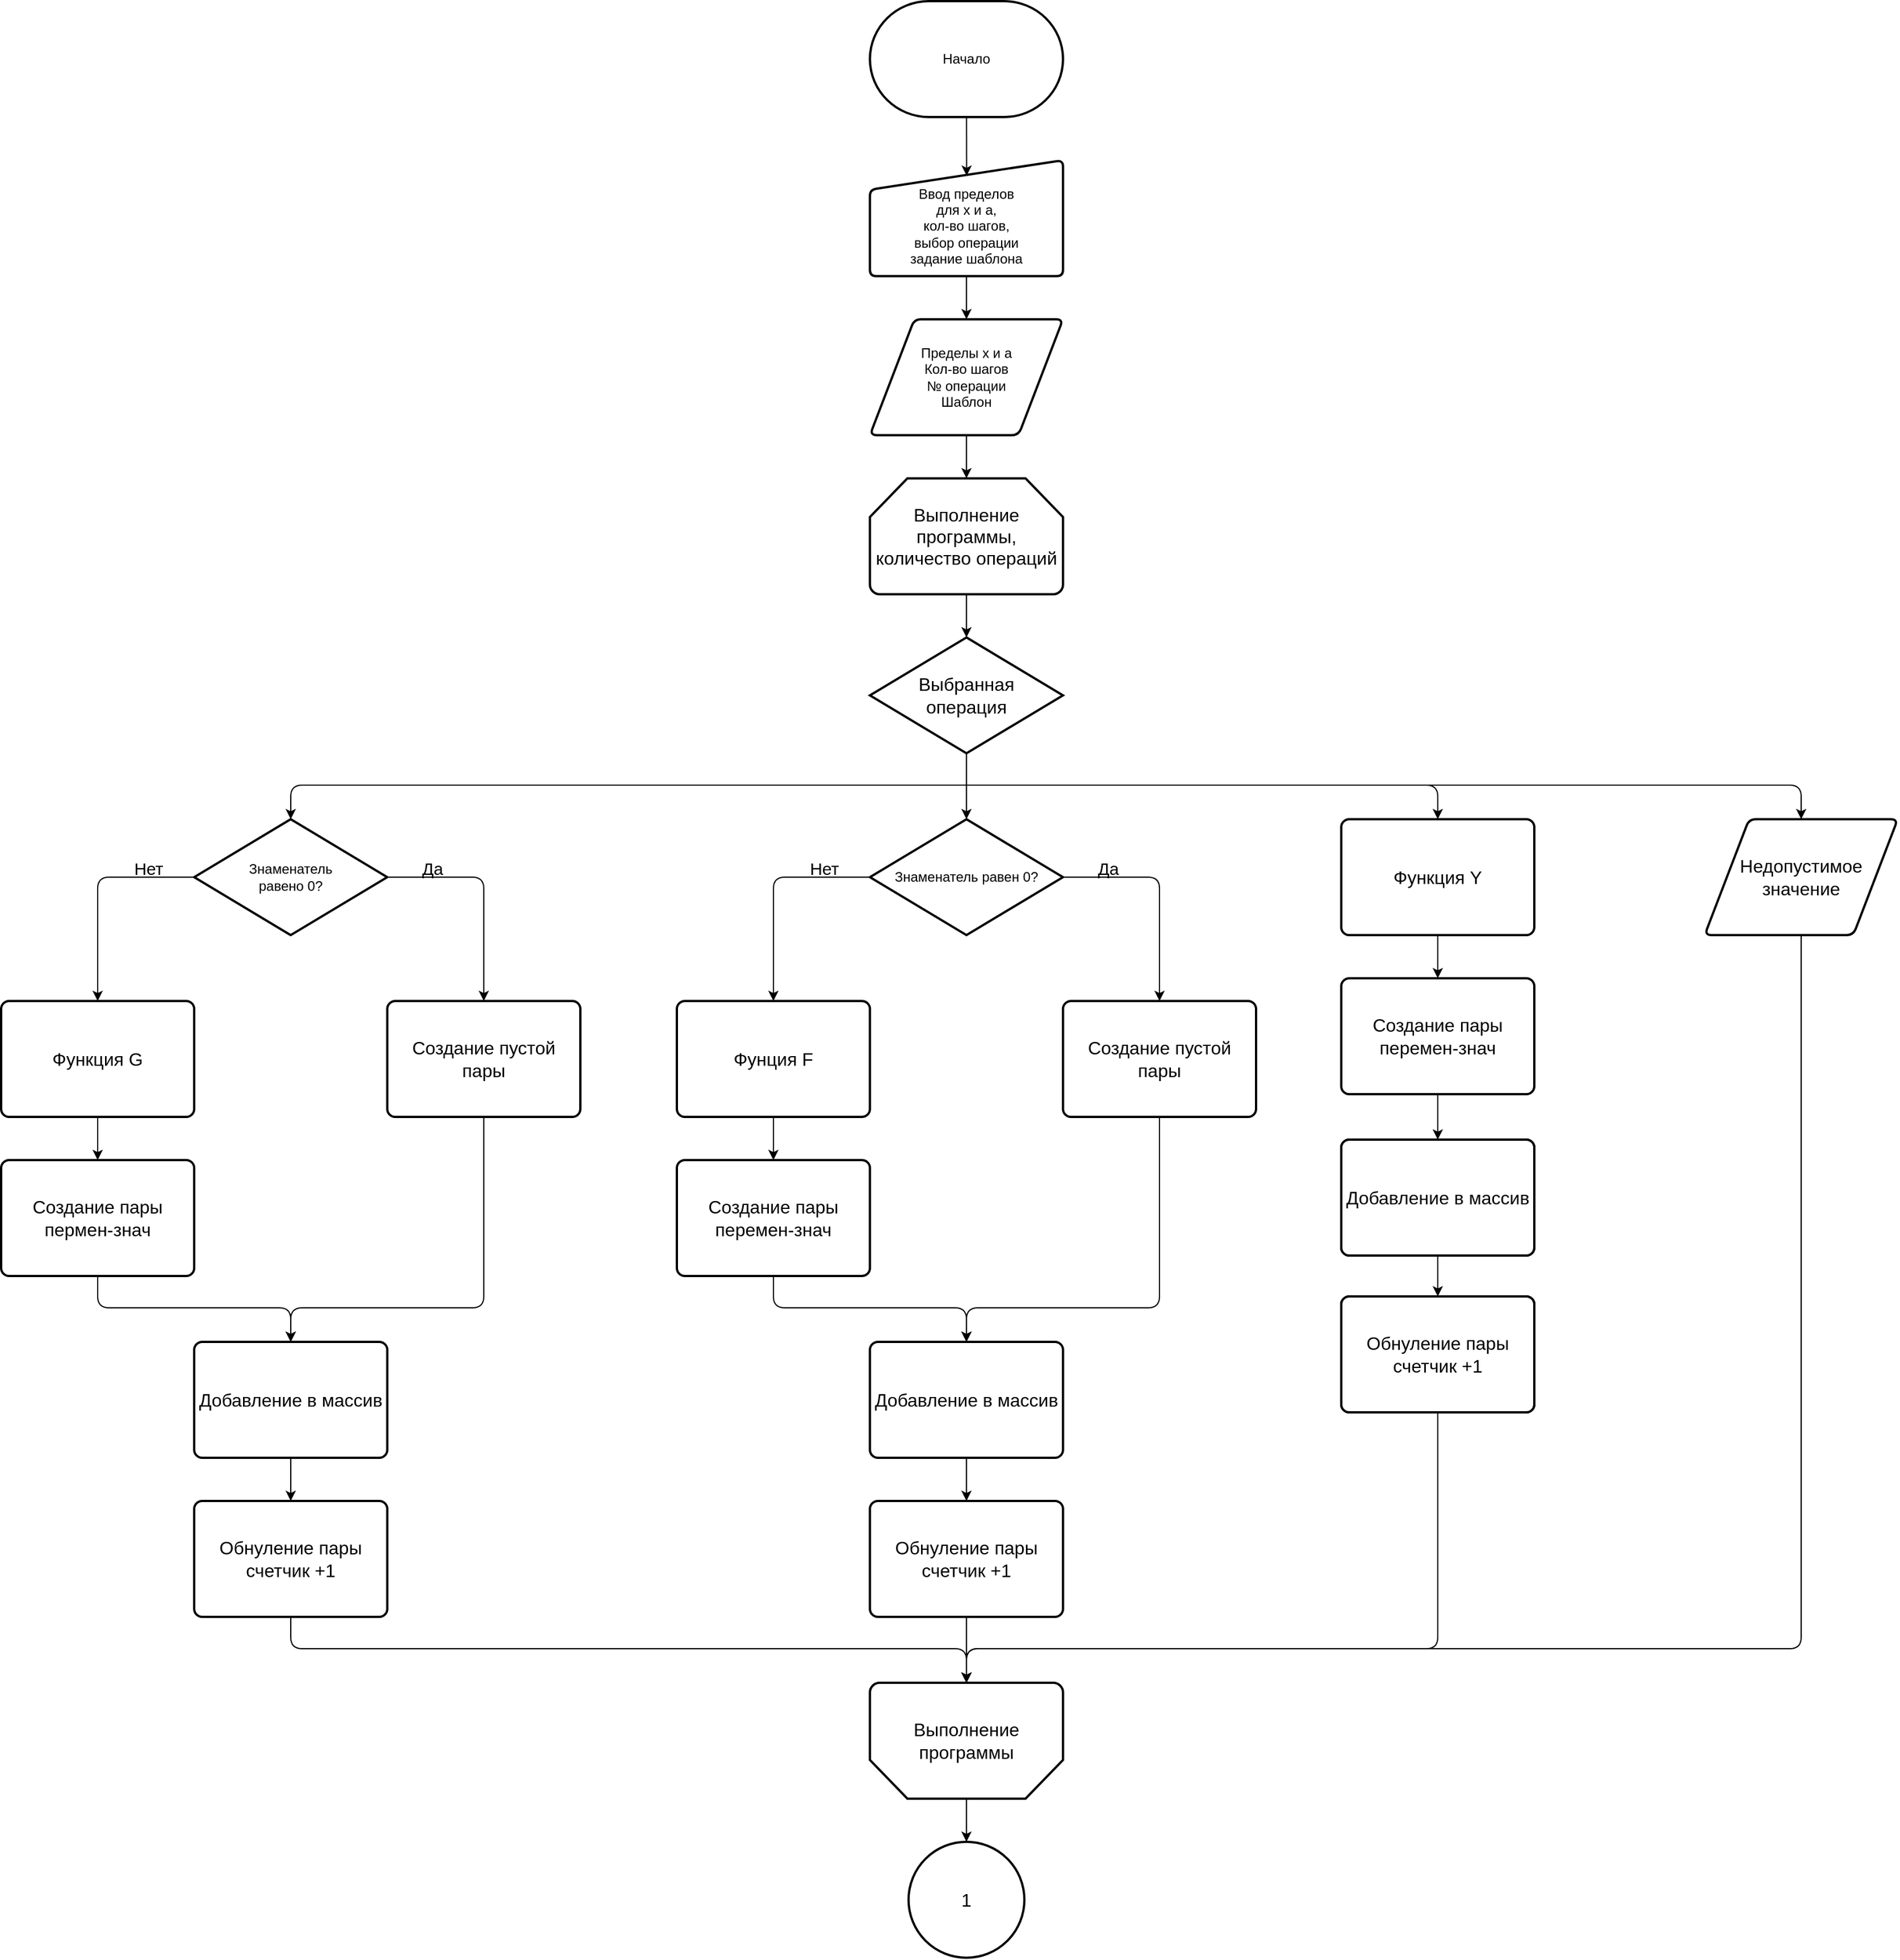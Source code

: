 <mxfile>
    <diagram id="3KQ6l-z81Jsz60mH5ny0" name="Page-1">
        <mxGraphModel dx="2930" dy="1179" grid="1" gridSize="10" guides="1" tooltips="1" connect="1" arrows="1" fold="1" page="1" pageScale="1" pageWidth="850" pageHeight="1100" math="0" shadow="0">
            <root>
                <mxCell id="0"/>
                <mxCell id="1" parent="0"/>
                <mxCell id="_K2zp6BUFUGSj3P7to0--57" style="edgeStyle=none;html=1;entryX=0.501;entryY=0.134;entryDx=0;entryDy=0;entryPerimeter=0;" edge="1" parent="1" source="3" target="4">
                    <mxGeometry relative="1" as="geometry"/>
                </mxCell>
                <mxCell id="3" value="Начало" style="strokeWidth=2;html=1;shape=mxgraph.flowchart.terminator;whiteSpace=wrap;" vertex="1" parent="1">
                    <mxGeometry x="375" y="40" width="170" height="102" as="geometry"/>
                </mxCell>
                <mxCell id="_K2zp6BUFUGSj3P7to0--58" value="" style="edgeStyle=none;html=1;" edge="1" parent="1" source="4" target="6">
                    <mxGeometry relative="1" as="geometry"/>
                </mxCell>
                <mxCell id="4" value="Ввод пределов&lt;br&gt;для x и a,&lt;br&gt;кол-во шагов,&lt;br&gt;выбор операции&lt;br&gt;задание шаблона" style="html=1;strokeWidth=2;shape=manualInput;whiteSpace=wrap;rounded=1;size=26;arcSize=11;spacing=0;spacingBottom=0;spacingTop=13;" vertex="1" parent="1">
                    <mxGeometry x="375" y="180" width="170" height="102" as="geometry"/>
                </mxCell>
                <mxCell id="_K2zp6BUFUGSj3P7to0--59" value="" style="edgeStyle=none;html=1;" edge="1" parent="1" source="6" target="11">
                    <mxGeometry relative="1" as="geometry"/>
                </mxCell>
                <mxCell id="6" value="Пределы x и a&lt;br&gt;Кол-во шагов&lt;br&gt;№ операции&lt;br&gt;Шаблон" style="shape=parallelogram;html=1;strokeWidth=2;perimeter=parallelogramPerimeter;whiteSpace=wrap;rounded=1;arcSize=12;size=0.23;" vertex="1" parent="1">
                    <mxGeometry x="375" y="320" width="170" height="102" as="geometry"/>
                </mxCell>
                <mxCell id="_K2zp6BUFUGSj3P7to0--60" value="" style="edgeStyle=none;html=1;" edge="1" parent="1" source="11" target="20">
                    <mxGeometry relative="1" as="geometry"/>
                </mxCell>
                <mxCell id="11" value="Выполнение программы,&lt;br style=&quot;font-size: 16px;&quot;&gt;количество операций" style="strokeWidth=2;html=1;shape=mxgraph.flowchart.loop_limit;whiteSpace=wrap;fontSize=16;" vertex="1" parent="1">
                    <mxGeometry x="375" y="460" width="170" height="102" as="geometry"/>
                </mxCell>
                <mxCell id="_K2zp6BUFUGSj3P7to0--61" style="edgeStyle=none;html=1;entryX=0.5;entryY=0;entryDx=0;entryDy=0;entryPerimeter=0;" edge="1" parent="1" target="22">
                    <mxGeometry relative="1" as="geometry">
                        <mxPoint x="460" y="730" as="sourcePoint"/>
                        <Array as="points">
                            <mxPoint x="-135" y="730"/>
                        </Array>
                    </mxGeometry>
                </mxCell>
                <mxCell id="_K2zp6BUFUGSj3P7to0--63" style="edgeStyle=none;html=1;entryX=0.5;entryY=0;entryDx=0;entryDy=0;entryPerimeter=0;" edge="1" parent="1" source="20" target="21">
                    <mxGeometry relative="1" as="geometry"/>
                </mxCell>
                <mxCell id="_K2zp6BUFUGSj3P7to0--64" style="edgeStyle=none;html=1;entryX=0.5;entryY=0;entryDx=0;entryDy=0;" edge="1" parent="1" target="54">
                    <mxGeometry relative="1" as="geometry">
                        <mxPoint x="460" y="730" as="sourcePoint"/>
                        <Array as="points">
                            <mxPoint x="875" y="730"/>
                        </Array>
                    </mxGeometry>
                </mxCell>
                <mxCell id="_K2zp6BUFUGSj3P7to0--65" style="edgeStyle=none;html=1;entryX=0.5;entryY=0;entryDx=0;entryDy=0;" edge="1" parent="1" target="55">
                    <mxGeometry relative="1" as="geometry">
                        <mxPoint x="460" y="730" as="sourcePoint"/>
                        <Array as="points">
                            <mxPoint x="1195" y="730"/>
                        </Array>
                    </mxGeometry>
                </mxCell>
                <mxCell id="20" value="Выбранная&lt;br style=&quot;font-size: 16px;&quot;&gt;операция" style="strokeWidth=2;html=1;shape=mxgraph.flowchart.decision;whiteSpace=wrap;fontSize=16;" vertex="1" parent="1">
                    <mxGeometry x="375" y="600" width="170" height="102" as="geometry"/>
                </mxCell>
                <mxCell id="_K2zp6BUFUGSj3P7to0--77" style="edgeStyle=none;html=1;entryX=0.5;entryY=0;entryDx=0;entryDy=0;fontSize=15;exitX=0;exitY=0.5;exitDx=0;exitDy=0;exitPerimeter=0;" edge="1" parent="1" source="21" target="26">
                    <mxGeometry relative="1" as="geometry">
                        <mxPoint x="370" y="811" as="sourcePoint"/>
                        <Array as="points">
                            <mxPoint x="290" y="811"/>
                        </Array>
                    </mxGeometry>
                </mxCell>
                <mxCell id="_K2zp6BUFUGSj3P7to0--78" style="edgeStyle=none;html=1;entryX=0.5;entryY=0;entryDx=0;entryDy=0;fontSize=15;exitX=1;exitY=0.5;exitDx=0;exitDy=0;exitPerimeter=0;" edge="1" parent="1" source="21" target="35">
                    <mxGeometry relative="1" as="geometry">
                        <Array as="points">
                            <mxPoint x="630" y="811"/>
                        </Array>
                    </mxGeometry>
                </mxCell>
                <mxCell id="21" value="Знаменатель равен 0?" style="strokeWidth=2;html=1;shape=mxgraph.flowchart.decision;whiteSpace=wrap;" vertex="1" parent="1">
                    <mxGeometry x="375" y="760" width="170" height="102" as="geometry"/>
                </mxCell>
                <mxCell id="_K2zp6BUFUGSj3P7to0--66" style="edgeStyle=none;html=1;entryX=0.5;entryY=0;entryDx=0;entryDy=0;exitX=0;exitY=0.5;exitDx=0;exitDy=0;exitPerimeter=0;" edge="1" parent="1" source="22" target="28">
                    <mxGeometry relative="1" as="geometry">
                        <Array as="points">
                            <mxPoint x="-305" y="811"/>
                        </Array>
                    </mxGeometry>
                </mxCell>
                <mxCell id="_K2zp6BUFUGSj3P7to0--67" style="edgeStyle=none;html=1;entryX=0.5;entryY=0;entryDx=0;entryDy=0;exitX=1;exitY=0.5;exitDx=0;exitDy=0;exitPerimeter=0;" edge="1" parent="1" source="22" target="24">
                    <mxGeometry relative="1" as="geometry">
                        <Array as="points">
                            <mxPoint x="35" y="811"/>
                        </Array>
                    </mxGeometry>
                </mxCell>
                <mxCell id="22" value="Знаменатель&lt;br&gt;равено 0?" style="strokeWidth=2;html=1;shape=mxgraph.flowchart.decision;whiteSpace=wrap;" vertex="1" parent="1">
                    <mxGeometry x="-220" y="760" width="170" height="102" as="geometry"/>
                </mxCell>
                <mxCell id="_K2zp6BUFUGSj3P7to0--72" style="edgeStyle=none;html=1;entryX=0.5;entryY=0;entryDx=0;entryDy=0;fontSize=15;exitX=0.5;exitY=1;exitDx=0;exitDy=0;" edge="1" parent="1" source="24" target="44">
                    <mxGeometry relative="1" as="geometry">
                        <Array as="points">
                            <mxPoint x="35" y="1190"/>
                            <mxPoint x="-135" y="1190"/>
                        </Array>
                    </mxGeometry>
                </mxCell>
                <mxCell id="24" value="Создание пустой&lt;br style=&quot;font-size: 16px;&quot;&gt;пары" style="rounded=1;whiteSpace=wrap;html=1;absoluteArcSize=1;arcSize=14;strokeWidth=2;fontSize=16;" vertex="1" parent="1">
                    <mxGeometry x="-50" y="920" width="170" height="102" as="geometry"/>
                </mxCell>
                <mxCell id="_K2zp6BUFUGSj3P7to0--74" value="" style="edgeStyle=none;html=1;fontSize=15;" edge="1" parent="1" source="26" target="45">
                    <mxGeometry relative="1" as="geometry"/>
                </mxCell>
                <mxCell id="26" value="Фунция F" style="rounded=1;whiteSpace=wrap;html=1;absoluteArcSize=1;arcSize=14;strokeWidth=2;fontSize=16;" vertex="1" parent="1">
                    <mxGeometry x="205" y="920" width="170" height="102" as="geometry"/>
                </mxCell>
                <mxCell id="_K2zp6BUFUGSj3P7to0--71" value="" style="edgeStyle=none;html=1;fontSize=15;" edge="1" parent="1" source="28" target="43">
                    <mxGeometry relative="1" as="geometry"/>
                </mxCell>
                <mxCell id="28" value="Функция G" style="rounded=1;whiteSpace=wrap;html=1;absoluteArcSize=1;arcSize=14;strokeWidth=2;fontSize=16;" vertex="1" parent="1">
                    <mxGeometry x="-390" y="920" width="170" height="102" as="geometry"/>
                </mxCell>
                <mxCell id="_K2zp6BUFUGSj3P7to0--76" style="edgeStyle=none;html=1;fontSize=15;" edge="1" parent="1" source="35">
                    <mxGeometry relative="1" as="geometry">
                        <mxPoint x="460" y="1220" as="targetPoint"/>
                        <Array as="points">
                            <mxPoint x="630" y="1190"/>
                            <mxPoint x="460" y="1190"/>
                        </Array>
                    </mxGeometry>
                </mxCell>
                <mxCell id="35" value="Создание пустой пары" style="rounded=1;whiteSpace=wrap;html=1;absoluteArcSize=1;arcSize=14;strokeWidth=2;fontSize=16;" vertex="1" parent="1">
                    <mxGeometry x="545" y="920" width="170" height="102" as="geometry"/>
                </mxCell>
                <mxCell id="_K2zp6BUFUGSj3P7to0--73" style="edgeStyle=none;html=1;entryX=0.5;entryY=0;entryDx=0;entryDy=0;fontSize=15;exitX=0.5;exitY=1;exitDx=0;exitDy=0;" edge="1" parent="1" source="43" target="44">
                    <mxGeometry relative="1" as="geometry">
                        <Array as="points">
                            <mxPoint x="-305" y="1190"/>
                            <mxPoint x="-135" y="1190"/>
                        </Array>
                    </mxGeometry>
                </mxCell>
                <mxCell id="43" value="Создание пары&lt;br style=&quot;font-size: 16px;&quot;&gt;пермен-знач" style="rounded=1;whiteSpace=wrap;html=1;absoluteArcSize=1;arcSize=14;strokeWidth=2;fontSize=16;" vertex="1" parent="1">
                    <mxGeometry x="-390" y="1060" width="170" height="102" as="geometry"/>
                </mxCell>
                <mxCell id="_K2zp6BUFUGSj3P7to0--85" value="" style="edgeStyle=none;html=1;fontSize=15;" edge="1" parent="1" source="44" target="49">
                    <mxGeometry relative="1" as="geometry"/>
                </mxCell>
                <mxCell id="44" value="Добавление в массив" style="rounded=1;whiteSpace=wrap;html=1;absoluteArcSize=1;arcSize=14;strokeWidth=2;fontSize=16;" vertex="1" parent="1">
                    <mxGeometry x="-220" y="1220" width="170" height="102" as="geometry"/>
                </mxCell>
                <mxCell id="_K2zp6BUFUGSj3P7to0--75" style="edgeStyle=none;html=1;entryX=0.5;entryY=0;entryDx=0;entryDy=0;fontSize=15;exitX=0.5;exitY=1;exitDx=0;exitDy=0;" edge="1" parent="1" source="45" target="46">
                    <mxGeometry relative="1" as="geometry">
                        <Array as="points">
                            <mxPoint x="290" y="1190"/>
                            <mxPoint x="460" y="1190"/>
                        </Array>
                    </mxGeometry>
                </mxCell>
                <mxCell id="45" value="Создание пары&lt;br style=&quot;font-size: 16px;&quot;&gt;перемен-знач" style="rounded=1;whiteSpace=wrap;html=1;absoluteArcSize=1;arcSize=14;strokeWidth=2;fontSize=16;" vertex="1" parent="1">
                    <mxGeometry x="205" y="1060" width="170" height="102" as="geometry"/>
                </mxCell>
                <mxCell id="_K2zp6BUFUGSj3P7to0--84" value="" style="edgeStyle=none;html=1;fontSize=15;" edge="1" parent="1" source="46" target="52">
                    <mxGeometry relative="1" as="geometry"/>
                </mxCell>
                <mxCell id="46" value="Добавление в массив" style="rounded=1;whiteSpace=wrap;html=1;absoluteArcSize=1;arcSize=14;strokeWidth=2;fontSize=16;" vertex="1" parent="1">
                    <mxGeometry x="375" y="1220" width="170" height="102" as="geometry"/>
                </mxCell>
                <mxCell id="_K2zp6BUFUGSj3P7to0--82" value="" style="edgeStyle=none;html=1;fontSize=15;" edge="1" parent="1" source="47" target="48">
                    <mxGeometry relative="1" as="geometry"/>
                </mxCell>
                <mxCell id="47" value="Создание пары&lt;br style=&quot;font-size: 16px;&quot;&gt;перемен-знач" style="rounded=1;whiteSpace=wrap;html=1;absoluteArcSize=1;arcSize=14;strokeWidth=2;fontSize=16;" vertex="1" parent="1">
                    <mxGeometry x="790" y="900" width="170" height="102" as="geometry"/>
                </mxCell>
                <mxCell id="_K2zp6BUFUGSj3P7to0--83" value="" style="edgeStyle=none;html=1;fontSize=15;" edge="1" parent="1" source="48" target="53">
                    <mxGeometry relative="1" as="geometry"/>
                </mxCell>
                <mxCell id="48" value="Добавление в массив" style="rounded=1;whiteSpace=wrap;html=1;absoluteArcSize=1;arcSize=14;strokeWidth=2;" vertex="1" parent="1">
                    <mxGeometry x="790" y="1042" width="170" height="102" as="geometry"/>
                </mxCell>
                <mxCell id="_K2zp6BUFUGSj3P7to0--87" style="edgeStyle=none;html=1;entryX=0.5;entryY=1;entryDx=0;entryDy=0;entryPerimeter=0;fontSize=15;exitX=0.5;exitY=1;exitDx=0;exitDy=0;" edge="1" parent="1" source="49" target="_K2zp6BUFUGSj3P7to0--55">
                    <mxGeometry relative="1" as="geometry">
                        <Array as="points">
                            <mxPoint x="-135" y="1490"/>
                            <mxPoint x="460" y="1490"/>
                        </Array>
                    </mxGeometry>
                </mxCell>
                <mxCell id="49" value="Обнуление пары&lt;br style=&quot;font-size: 16px;&quot;&gt;счетчик +1" style="rounded=1;whiteSpace=wrap;html=1;absoluteArcSize=1;arcSize=14;strokeWidth=2;fontSize=16;" vertex="1" parent="1">
                    <mxGeometry x="-220" y="1360" width="170" height="102" as="geometry"/>
                </mxCell>
                <mxCell id="_K2zp6BUFUGSj3P7to0--86" value="" style="edgeStyle=none;html=1;fontSize=15;" edge="1" parent="1" source="52" target="_K2zp6BUFUGSj3P7to0--55">
                    <mxGeometry relative="1" as="geometry"/>
                </mxCell>
                <mxCell id="52" value="Обнуление пары&lt;br style=&quot;font-size: 16px;&quot;&gt;счетчик +1" style="rounded=1;whiteSpace=wrap;html=1;absoluteArcSize=1;arcSize=14;strokeWidth=2;fontSize=16;" vertex="1" parent="1">
                    <mxGeometry x="375" y="1360" width="170" height="102" as="geometry"/>
                </mxCell>
                <mxCell id="_K2zp6BUFUGSj3P7to0--89" style="edgeStyle=none;html=1;entryX=0.5;entryY=1;entryDx=0;entryDy=0;entryPerimeter=0;fontSize=15;" edge="1" parent="1" source="53" target="_K2zp6BUFUGSj3P7to0--55">
                    <mxGeometry relative="1" as="geometry">
                        <Array as="points">
                            <mxPoint x="875" y="1490"/>
                            <mxPoint x="460" y="1490"/>
                        </Array>
                    </mxGeometry>
                </mxCell>
                <mxCell id="53" value="Обнуление пары&lt;br style=&quot;font-size: 16px;&quot;&gt;счетчик +1" style="rounded=1;whiteSpace=wrap;html=1;absoluteArcSize=1;arcSize=14;strokeWidth=2;fontSize=16;" vertex="1" parent="1">
                    <mxGeometry x="790" y="1180" width="170" height="102" as="geometry"/>
                </mxCell>
                <mxCell id="_K2zp6BUFUGSj3P7to0--81" value="" style="edgeStyle=none;html=1;fontSize=15;" edge="1" parent="1" source="54" target="47">
                    <mxGeometry relative="1" as="geometry"/>
                </mxCell>
                <mxCell id="54" value="Функция Y" style="rounded=1;whiteSpace=wrap;html=1;absoluteArcSize=1;arcSize=14;strokeWidth=2;fontSize=16;" vertex="1" parent="1">
                    <mxGeometry x="790" y="760" width="170" height="102" as="geometry"/>
                </mxCell>
                <mxCell id="_K2zp6BUFUGSj3P7to0--88" style="edgeStyle=none;html=1;entryX=0.5;entryY=1;entryDx=0;entryDy=0;entryPerimeter=0;fontSize=15;" edge="1" parent="1" source="55" target="_K2zp6BUFUGSj3P7to0--55">
                    <mxGeometry relative="1" as="geometry">
                        <Array as="points">
                            <mxPoint x="1195" y="1490"/>
                            <mxPoint x="460" y="1490"/>
                        </Array>
                    </mxGeometry>
                </mxCell>
                <mxCell id="55" value="Недопустимое значение" style="shape=parallelogram;html=1;strokeWidth=2;perimeter=parallelogramPerimeter;whiteSpace=wrap;rounded=1;arcSize=12;size=0.23;fontSize=16;" vertex="1" parent="1">
                    <mxGeometry x="1110" y="760" width="170" height="102" as="geometry"/>
                </mxCell>
                <mxCell id="_K2zp6BUFUGSj3P7to0--94" value="" style="edgeStyle=none;html=1;fontSize=16;" edge="1" parent="1" source="_K2zp6BUFUGSj3P7to0--55" target="_K2zp6BUFUGSj3P7to0--92">
                    <mxGeometry relative="1" as="geometry"/>
                </mxCell>
                <mxCell id="_K2zp6BUFUGSj3P7to0--55" value="Выполнение программы" style="strokeWidth=2;html=1;shape=mxgraph.flowchart.loop_limit;whiteSpace=wrap;direction=west;fontSize=16;" vertex="1" parent="1">
                    <mxGeometry x="375" y="1520" width="170" height="102" as="geometry"/>
                </mxCell>
                <mxCell id="_K2zp6BUFUGSj3P7to0--68" value="&lt;font style=&quot;font-size: 15px;&quot;&gt;Да&lt;/font&gt;" style="text;strokeColor=none;align=center;fillColor=none;html=1;verticalAlign=middle;whiteSpace=wrap;rounded=0;" vertex="1" parent="1">
                    <mxGeometry x="-40" y="788" width="60" height="30" as="geometry"/>
                </mxCell>
                <mxCell id="_K2zp6BUFUGSj3P7to0--70" value="&lt;font style=&quot;font-size: 15px;&quot;&gt;Нет&lt;/font&gt;" style="text;strokeColor=none;align=center;fillColor=none;html=1;verticalAlign=middle;whiteSpace=wrap;rounded=0;fontSize=14;" vertex="1" parent="1">
                    <mxGeometry x="-290" y="788" width="60" height="30" as="geometry"/>
                </mxCell>
                <mxCell id="_K2zp6BUFUGSj3P7to0--79" value="&lt;font style=&quot;font-size: 15px;&quot;&gt;Да&lt;/font&gt;" style="text;strokeColor=none;align=center;fillColor=none;html=1;verticalAlign=middle;whiteSpace=wrap;rounded=0;" vertex="1" parent="1">
                    <mxGeometry x="555" y="788" width="60" height="30" as="geometry"/>
                </mxCell>
                <mxCell id="_K2zp6BUFUGSj3P7to0--80" value="&lt;font style=&quot;font-size: 15px;&quot;&gt;Нет&lt;/font&gt;" style="text;strokeColor=none;align=center;fillColor=none;html=1;verticalAlign=middle;whiteSpace=wrap;rounded=0;fontSize=14;" vertex="1" parent="1">
                    <mxGeometry x="305" y="788" width="60" height="30" as="geometry"/>
                </mxCell>
                <mxCell id="_K2zp6BUFUGSj3P7to0--90" value="Обнуление пары&lt;br style=&quot;font-size: 16px;&quot;&gt;счетчик +1" style="rounded=1;whiteSpace=wrap;html=1;absoluteArcSize=1;arcSize=14;strokeWidth=2;fontSize=16;" vertex="1" parent="1">
                    <mxGeometry x="790" y="1180" width="170" height="102" as="geometry"/>
                </mxCell>
                <mxCell id="_K2zp6BUFUGSj3P7to0--91" value="Добавление в массив" style="rounded=1;whiteSpace=wrap;html=1;absoluteArcSize=1;arcSize=14;strokeWidth=2;fontSize=16;" vertex="1" parent="1">
                    <mxGeometry x="790" y="1042" width="170" height="102" as="geometry"/>
                </mxCell>
                <mxCell id="_K2zp6BUFUGSj3P7to0--92" value="1" style="strokeWidth=2;html=1;shape=mxgraph.flowchart.start_2;whiteSpace=wrap;fontSize=16;aspect=fixed;" vertex="1" parent="1">
                    <mxGeometry x="409" y="1660" width="102" height="102" as="geometry"/>
                </mxCell>
            </root>
        </mxGraphModel>
    </diagram>
    <diagram id="qCIeFEwa6PqIrSBqNLN0" name="Page-2">
        <mxGraphModel dx="1820" dy="1031" grid="1" gridSize="10" guides="1" tooltips="1" connect="1" arrows="1" fold="1" page="1" pageScale="1" pageWidth="850" pageHeight="1100" math="0" shadow="0">
            <root>
                <mxCell id="0"/>
                <mxCell id="1" parent="0"/>
                <mxCell id="GF348pyQlkX5OXnRLZ9h-9" value="" style="edgeStyle=none;html=1;fontSize=16;" edge="1" parent="1" source="ANoTTB0OzapASu93jBmZ-1" target="ANoTTB0OzapASu93jBmZ-2">
                    <mxGeometry relative="1" as="geometry"/>
                </mxCell>
                <mxCell id="ANoTTB0OzapASu93jBmZ-1" value="1" style="strokeWidth=2;html=1;shape=mxgraph.flowchart.start_2;whiteSpace=wrap;fontSize=16;aspect=fixed;" vertex="1" parent="1">
                    <mxGeometry x="409" y="60" width="102" height="102" as="geometry"/>
                </mxCell>
                <mxCell id="GF348pyQlkX5OXnRLZ9h-19" style="edgeStyle=none;html=1;entryX=0.5;entryY=0;entryDx=0;entryDy=0;entryPerimeter=0;fontSize=16;exitX=0;exitY=0.5;exitDx=0;exitDy=0;exitPerimeter=0;" edge="1" parent="1" source="ANoTTB0OzapASu93jBmZ-2" target="DC-F_UqNEmEejcwchw1y-7">
                    <mxGeometry relative="1" as="geometry">
                        <Array as="points">
                            <mxPoint x="290" y="291"/>
                        </Array>
                    </mxGeometry>
                </mxCell>
                <mxCell id="GF348pyQlkX5OXnRLZ9h-20" style="edgeStyle=none;html=1;entryX=0.5;entryY=0;entryDx=0;entryDy=0;entryPerimeter=0;fontSize=16;exitX=1;exitY=0.5;exitDx=0;exitDy=0;exitPerimeter=0;" edge="1" parent="1" source="ANoTTB0OzapASu93jBmZ-2" target="DC-F_UqNEmEejcwchw1y-5">
                    <mxGeometry relative="1" as="geometry">
                        <Array as="points">
                            <mxPoint x="630" y="291"/>
                        </Array>
                    </mxGeometry>
                </mxCell>
                <mxCell id="ANoTTB0OzapASu93jBmZ-2" value="Выбор операции" style="strokeWidth=2;html=1;shape=mxgraph.flowchart.decision;whiteSpace=wrap;fontSize=16;" vertex="1" parent="1">
                    <mxGeometry x="375" y="240" width="170" height="102" as="geometry"/>
                </mxCell>
                <mxCell id="GF348pyQlkX5OXnRLZ9h-18" style="edgeStyle=none;html=1;entryX=0.5;entryY=0;entryDx=0;entryDy=0;entryPerimeter=0;fontSize=16;exitX=0.5;exitY=1;exitDx=0;exitDy=0;exitPerimeter=0;" edge="1" parent="1" source="DC-F_UqNEmEejcwchw1y-5" target="GF348pyQlkX5OXnRLZ9h-8">
                    <mxGeometry relative="1" as="geometry">
                        <Array as="points">
                            <mxPoint x="630" y="1140"/>
                            <mxPoint x="460" y="1140"/>
                        </Array>
                    </mxGeometry>
                </mxCell>
                <mxCell id="DC-F_UqNEmEejcwchw1y-5" value="&quot;Incorrect value&quot;" style="strokeWidth=2;html=1;shape=mxgraph.flowchart.display;whiteSpace=wrap;fontSize=16;aspect=fixed;" vertex="1" parent="1">
                    <mxGeometry x="545" y="400" width="170" height="102" as="geometry"/>
                </mxCell>
                <mxCell id="GF348pyQlkX5OXnRLZ9h-10" value="" style="edgeStyle=none;html=1;fontSize=16;" edge="1" parent="1" source="DC-F_UqNEmEejcwchw1y-7" target="DC-F_UqNEmEejcwchw1y-15">
                    <mxGeometry relative="1" as="geometry"/>
                </mxCell>
                <mxCell id="DC-F_UqNEmEejcwchw1y-7" value="Вывод max и min значения списка F и соот-щих x и a" style="strokeWidth=2;html=1;shape=mxgraph.flowchart.display;whiteSpace=wrap;fontSize=14;aspect=fixed;spacingTop=2;spacing=0;" vertex="1" parent="1">
                    <mxGeometry x="205" y="400" width="170" height="102" as="geometry"/>
                </mxCell>
                <mxCell id="GF348pyQlkX5OXnRLZ9h-12" value="" style="edgeStyle=none;html=1;fontSize=16;" edge="1" parent="1" source="DC-F_UqNEmEejcwchw1y-15" target="GF348pyQlkX5OXnRLZ9h-2">
                    <mxGeometry relative="1" as="geometry"/>
                </mxCell>
                <mxCell id="DC-F_UqNEmEejcwchw1y-15" value="Вывод всех&lt;br style=&quot;font-size: 14px;&quot;&gt;элементов массива" style="strokeWidth=2;html=1;shape=mxgraph.flowchart.display;whiteSpace=wrap;fontSize=14;aspect=fixed;spacingTop=0;spacing=0;" vertex="1" parent="1">
                    <mxGeometry x="205" y="540" width="170" height="102" as="geometry"/>
                </mxCell>
                <mxCell id="GF348pyQlkX5OXnRLZ9h-13" value="" style="edgeStyle=none;html=1;fontSize=16;entryX=0.5;entryY=0;entryDx=0;entryDy=0;entryPerimeter=0;exitX=0.5;exitY=1;exitDx=0;exitDy=0;" edge="1" parent="1" source="GF348pyQlkX5OXnRLZ9h-2" target="GF348pyQlkX5OXnRLZ9h-5">
                    <mxGeometry relative="1" as="geometry"/>
                </mxCell>
                <mxCell id="GF348pyQlkX5OXnRLZ9h-2" value="Проверка на соответствие элементов с шаблоном" style="rounded=1;whiteSpace=wrap;html=1;absoluteArcSize=1;arcSize=14;strokeWidth=2;fontSize=16;aspect=fixed;" vertex="1" parent="1">
                    <mxGeometry x="205" y="680" width="170" height="102" as="geometry"/>
                </mxCell>
                <mxCell id="GF348pyQlkX5OXnRLZ9h-14" style="edgeStyle=none;html=1;entryX=0.5;entryY=0;entryDx=0;entryDy=0;entryPerimeter=0;fontSize=16;exitX=0;exitY=0.5;exitDx=0;exitDy=0;exitPerimeter=0;" edge="1" parent="1" source="GF348pyQlkX5OXnRLZ9h-5" target="GF348pyQlkX5OXnRLZ9h-6">
                    <mxGeometry relative="1" as="geometry">
                        <Array as="points">
                            <mxPoint x="120" y="870"/>
                        </Array>
                    </mxGeometry>
                </mxCell>
                <mxCell id="GF348pyQlkX5OXnRLZ9h-15" style="edgeStyle=none;html=1;entryX=0.5;entryY=0;entryDx=0;entryDy=0;entryPerimeter=0;fontSize=16;exitX=1;exitY=0.5;exitDx=0;exitDy=0;exitPerimeter=0;" edge="1" parent="1" source="GF348pyQlkX5OXnRLZ9h-5" target="GF348pyQlkX5OXnRLZ9h-7">
                    <mxGeometry relative="1" as="geometry">
                        <Array as="points">
                            <mxPoint x="475" y="870"/>
                        </Array>
                    </mxGeometry>
                </mxCell>
                <mxCell id="GF348pyQlkX5OXnRLZ9h-5" value="Совпадения есть?" style="strokeWidth=2;html=1;shape=mxgraph.flowchart.decision;whiteSpace=wrap;fontSize=16;" vertex="1" parent="1">
                    <mxGeometry x="205" y="820" width="170" height="102" as="geometry"/>
                </mxCell>
                <mxCell id="GF348pyQlkX5OXnRLZ9h-17" style="edgeStyle=none;html=1;entryX=0.5;entryY=0;entryDx=0;entryDy=0;entryPerimeter=0;fontSize=16;exitX=0.5;exitY=1;exitDx=0;exitDy=0;exitPerimeter=0;" edge="1" parent="1" source="GF348pyQlkX5OXnRLZ9h-6" target="GF348pyQlkX5OXnRLZ9h-8">
                    <mxGeometry relative="1" as="geometry">
                        <Array as="points">
                            <mxPoint x="120" y="1100"/>
                            <mxPoint x="290" y="1100"/>
                            <mxPoint x="290" y="1140"/>
                            <mxPoint x="460" y="1140"/>
                        </Array>
                    </mxGeometry>
                </mxCell>
                <mxCell id="GF348pyQlkX5OXnRLZ9h-6" value="Вывод сообщения о наличии и кол-ве&lt;br style=&quot;font-size: 14px;&quot;&gt;соот-вий" style="strokeWidth=2;html=1;shape=mxgraph.flowchart.display;whiteSpace=wrap;fontSize=14;aspect=fixed;spacingTop=5;spacing=0;" vertex="1" parent="1">
                    <mxGeometry x="35" y="950" width="170" height="102" as="geometry"/>
                </mxCell>
                <mxCell id="GF348pyQlkX5OXnRLZ9h-16" value="" style="edgeStyle=none;html=1;fontSize=16;exitX=0.5;exitY=1;exitDx=0;exitDy=0;exitPerimeter=0;entryX=0.5;entryY=0;entryDx=0;entryDy=0;entryPerimeter=0;" edge="1" parent="1" source="GF348pyQlkX5OXnRLZ9h-7" target="GF348pyQlkX5OXnRLZ9h-8">
                    <mxGeometry relative="1" as="geometry">
                        <Array as="points">
                            <mxPoint x="475" y="1100"/>
                            <mxPoint x="290" y="1100"/>
                            <mxPoint x="290" y="1140"/>
                            <mxPoint x="460" y="1140"/>
                        </Array>
                    </mxGeometry>
                </mxCell>
                <mxCell id="GF348pyQlkX5OXnRLZ9h-7" value="Вывод сообщения об отсутствии соот-вий" style="strokeWidth=2;html=1;shape=mxgraph.flowchart.display;whiteSpace=wrap;fontSize=14;aspect=fixed;spacingTop=5;spacing=0;" vertex="1" parent="1">
                    <mxGeometry x="390" y="950" width="170" height="102" as="geometry"/>
                </mxCell>
                <mxCell id="GF348pyQlkX5OXnRLZ9h-8" value="Конец" style="strokeWidth=2;html=1;shape=mxgraph.flowchart.terminator;whiteSpace=wrap;fontSize=16;aspect=fixed;" vertex="1" parent="1">
                    <mxGeometry x="375" y="1190" width="170" height="102" as="geometry"/>
                </mxCell>
            </root>
        </mxGraphModel>
    </diagram>
</mxfile>